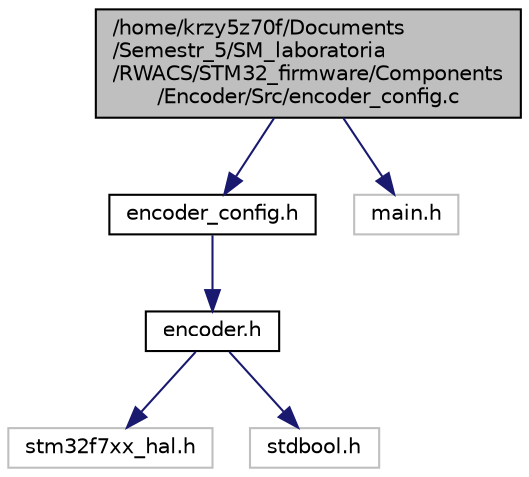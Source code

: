 digraph "/home/krzy5z70f/Documents/Semestr_5/SM_laboratoria/RWACS/STM32_firmware/Components/Encoder/Src/encoder_config.c"
{
 // LATEX_PDF_SIZE
  edge [fontname="Helvetica",fontsize="10",labelfontname="Helvetica",labelfontsize="10"];
  node [fontname="Helvetica",fontsize="10",shape=record];
  Node1 [label="/home/krzy5z70f/Documents\l/Semestr_5/SM_laboratoria\l/RWACS/STM32_firmware/Components\l/Encoder/Src/encoder_config.c",height=0.2,width=0.4,color="black", fillcolor="grey75", style="filled", fontcolor="black",tooltip=": Encoder configuration source code file"];
  Node1 -> Node2 [color="midnightblue",fontsize="10",style="solid",fontname="Helvetica"];
  Node2 [label="encoder_config.h",height=0.2,width=0.4,color="black", fillcolor="white", style="filled",URL="$encoder__config_8h.html",tooltip=": Encoder configuration header file"];
  Node2 -> Node3 [color="midnightblue",fontsize="10",style="solid",fontname="Helvetica"];
  Node3 [label="encoder.h",height=0.2,width=0.4,color="black", fillcolor="white", style="filled",URL="$encoder_8h.html",tooltip=": Encoder header file"];
  Node3 -> Node4 [color="midnightblue",fontsize="10",style="solid",fontname="Helvetica"];
  Node4 [label="stm32f7xx_hal.h",height=0.2,width=0.4,color="grey75", fillcolor="white", style="filled",tooltip=" "];
  Node3 -> Node5 [color="midnightblue",fontsize="10",style="solid",fontname="Helvetica"];
  Node5 [label="stdbool.h",height=0.2,width=0.4,color="grey75", fillcolor="white", style="filled",tooltip=" "];
  Node1 -> Node6 [color="midnightblue",fontsize="10",style="solid",fontname="Helvetica"];
  Node6 [label="main.h",height=0.2,width=0.4,color="grey75", fillcolor="white", style="filled",tooltip=" "];
}
